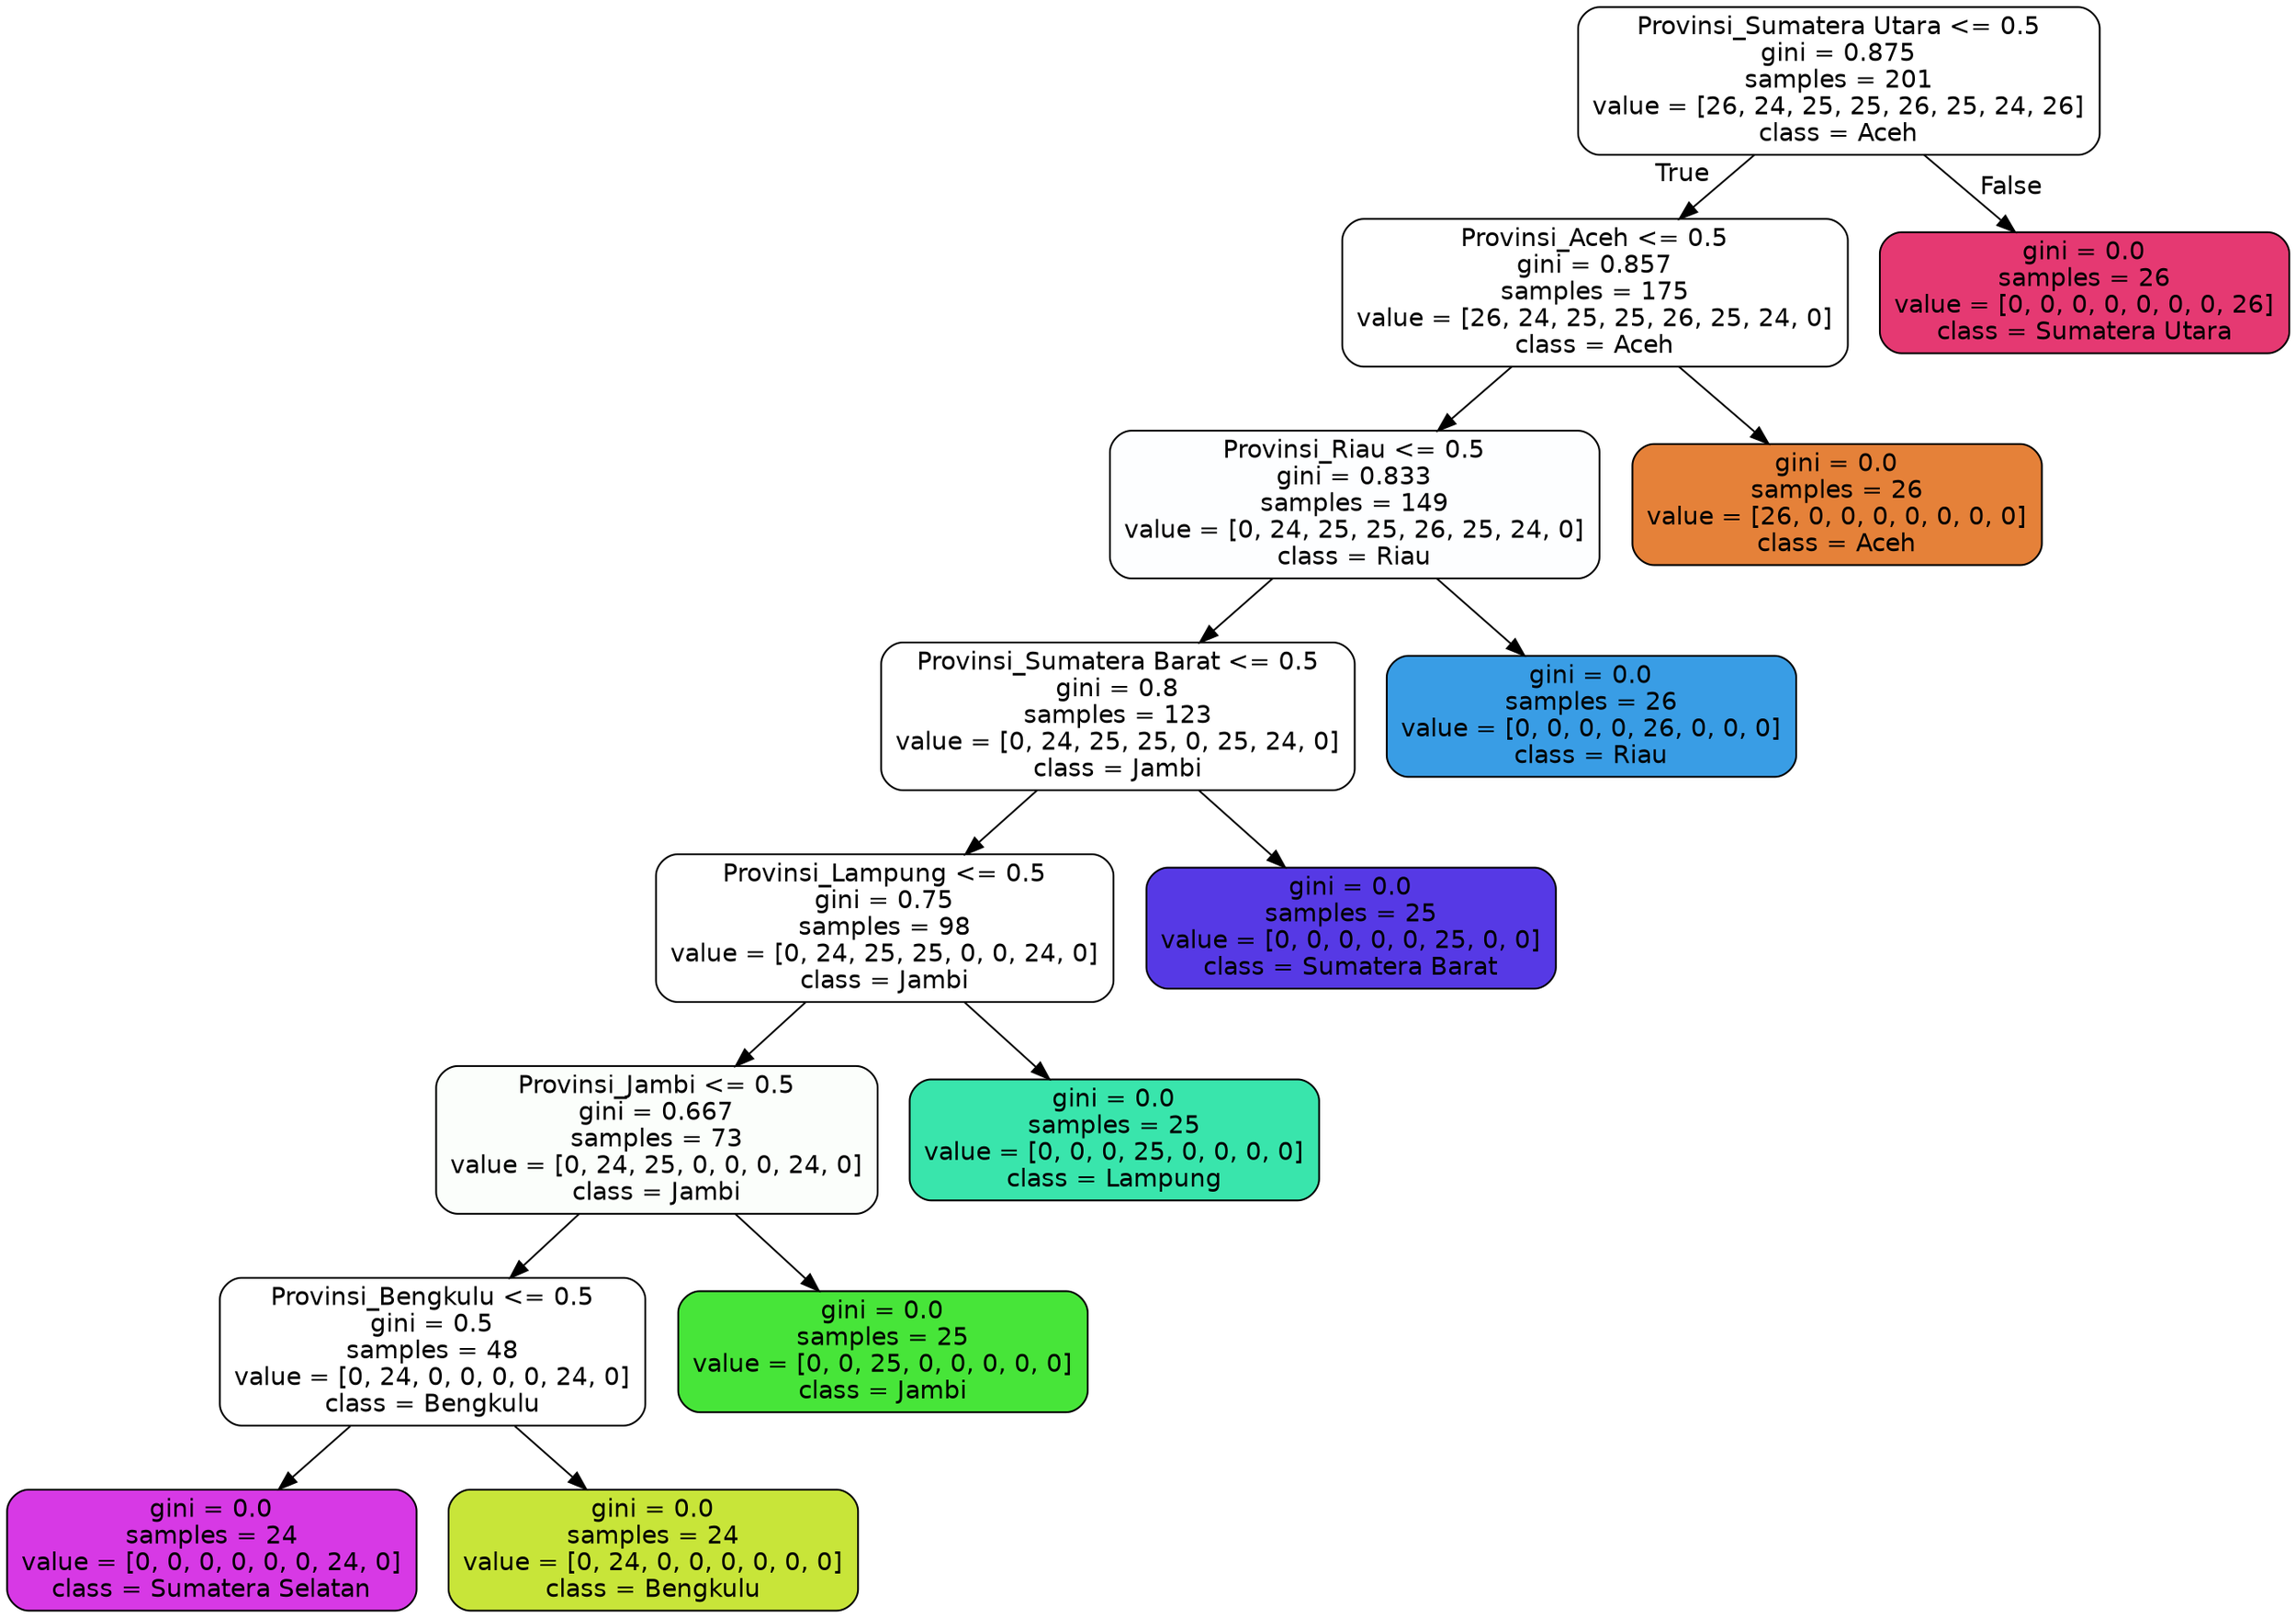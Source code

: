 digraph Tree {
node [shape=box, style="filled, rounded", color="black", fontname="helvetica"] ;
edge [fontname="helvetica"] ;
0 [label="Provinsi_Sumatera Utara <= 0.5\ngini = 0.875\nsamples = 201\nvalue = [26, 24, 25, 25, 26, 25, 24, 26]\nclass = Aceh", fillcolor="#ffffff"] ;
1 [label="Provinsi_Aceh <= 0.5\ngini = 0.857\nsamples = 175\nvalue = [26, 24, 25, 25, 26, 25, 24, 0]\nclass = Aceh", fillcolor="#ffffff"] ;
0 -> 1 [labeldistance=2.5, labelangle=45, headlabel="True"] ;
2 [label="Provinsi_Riau <= 0.5\ngini = 0.833\nsamples = 149\nvalue = [0, 24, 25, 25, 26, 25, 24, 0]\nclass = Riau", fillcolor="#fdfeff"] ;
1 -> 2 ;
3 [label="Provinsi_Sumatera Barat <= 0.5\ngini = 0.8\nsamples = 123\nvalue = [0, 24, 25, 25, 0, 25, 24, 0]\nclass = Jambi", fillcolor="#ffffff"] ;
2 -> 3 ;
4 [label="Provinsi_Lampung <= 0.5\ngini = 0.75\nsamples = 98\nvalue = [0, 24, 25, 25, 0, 0, 24, 0]\nclass = Jambi", fillcolor="#ffffff"] ;
3 -> 4 ;
5 [label="Provinsi_Jambi <= 0.5\ngini = 0.667\nsamples = 73\nvalue = [0, 24, 25, 0, 0, 0, 24, 0]\nclass = Jambi", fillcolor="#fbfefb"] ;
4 -> 5 ;
6 [label="Provinsi_Bengkulu <= 0.5\ngini = 0.5\nsamples = 48\nvalue = [0, 24, 0, 0, 0, 0, 24, 0]\nclass = Bengkulu", fillcolor="#ffffff"] ;
5 -> 6 ;
7 [label="gini = 0.0\nsamples = 24\nvalue = [0, 0, 0, 0, 0, 0, 24, 0]\nclass = Sumatera Selatan", fillcolor="#d739e5"] ;
6 -> 7 ;
8 [label="gini = 0.0\nsamples = 24\nvalue = [0, 24, 0, 0, 0, 0, 0, 0]\nclass = Bengkulu", fillcolor="#c8e539"] ;
6 -> 8 ;
9 [label="gini = 0.0\nsamples = 25\nvalue = [0, 0, 25, 0, 0, 0, 0, 0]\nclass = Jambi", fillcolor="#47e539"] ;
5 -> 9 ;
10 [label="gini = 0.0\nsamples = 25\nvalue = [0, 0, 0, 25, 0, 0, 0, 0]\nclass = Lampung", fillcolor="#39e5ac"] ;
4 -> 10 ;
11 [label="gini = 0.0\nsamples = 25\nvalue = [0, 0, 0, 0, 0, 25, 0, 0]\nclass = Sumatera Barat", fillcolor="#5639e5"] ;
3 -> 11 ;
12 [label="gini = 0.0\nsamples = 26\nvalue = [0, 0, 0, 0, 26, 0, 0, 0]\nclass = Riau", fillcolor="#399de5"] ;
2 -> 12 ;
13 [label="gini = 0.0\nsamples = 26\nvalue = [26, 0, 0, 0, 0, 0, 0, 0]\nclass = Aceh", fillcolor="#e58139"] ;
1 -> 13 ;
14 [label="gini = 0.0\nsamples = 26\nvalue = [0, 0, 0, 0, 0, 0, 0, 26]\nclass = Sumatera Utara", fillcolor="#e53972"] ;
0 -> 14 [labeldistance=2.5, labelangle=-45, headlabel="False"] ;
}